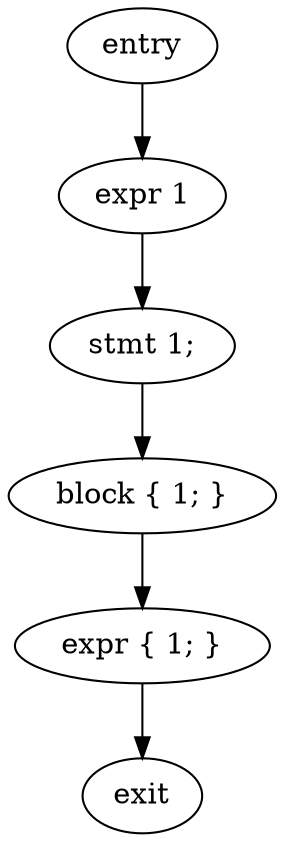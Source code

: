 digraph block {
    N0[label="entry"];
    N1[label="exit"];
    N2[label="expr 1"];
    N3[label="stmt 1;"];
    N4[label="block { 1; }"];
    N5[label="expr { 1; }"];
    N0 -> N2;
    N2 -> N3;
    N3 -> N4;
    N4 -> N5;
    N5 -> N1;
}
